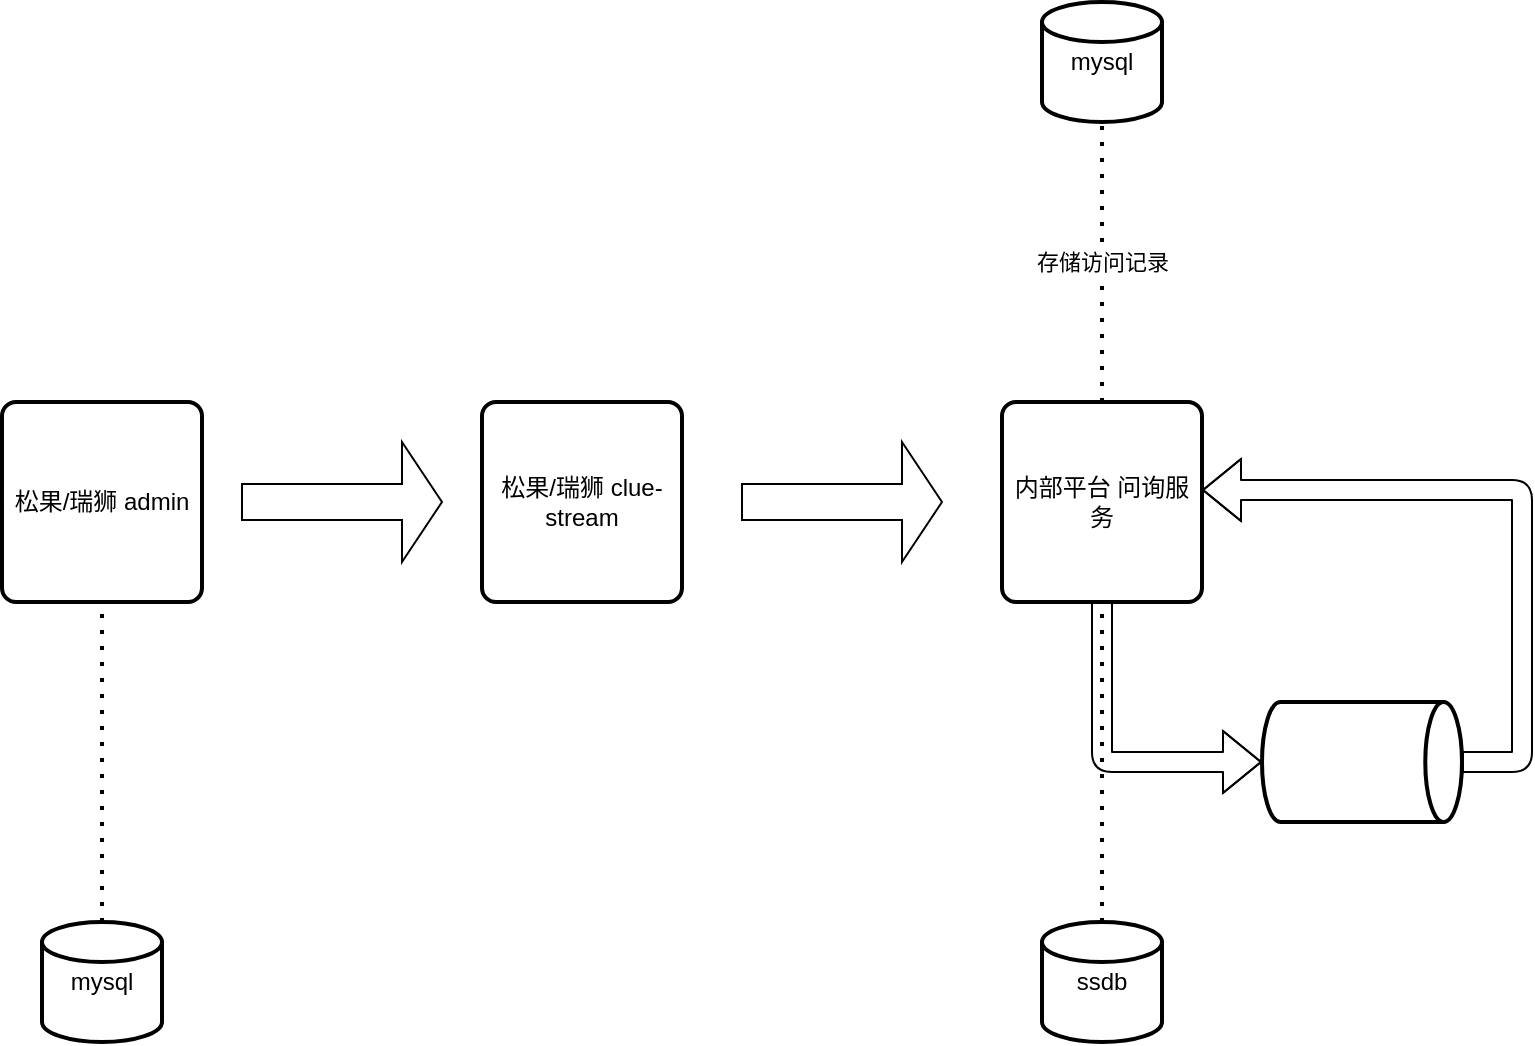 <mxfile version="14.1.9" type="github">
  <diagram id="BXUyws523mQUN5JmMcYN" name="Page-1">
    <mxGraphModel dx="1420" dy="746" grid="1" gridSize="10" guides="1" tooltips="1" connect="1" arrows="1" fold="1" page="1" pageScale="1" pageWidth="827" pageHeight="1169" math="0" shadow="0">
      <root>
        <mxCell id="0" />
        <mxCell id="1" parent="0" />
        <mxCell id="UFfflI6aAiiIzoLz6NLX-1" value="松果/瑞狮 admin" style="rounded=1;whiteSpace=wrap;html=1;absoluteArcSize=1;arcSize=14;strokeWidth=2;" vertex="1" parent="1">
          <mxGeometry x="160" y="350" width="100" height="100" as="geometry" />
        </mxCell>
        <mxCell id="UFfflI6aAiiIzoLz6NLX-2" value="ssdb" style="strokeWidth=2;html=1;shape=mxgraph.flowchart.database;whiteSpace=wrap;" vertex="1" parent="1">
          <mxGeometry x="680" y="610" width="60" height="60" as="geometry" />
        </mxCell>
        <mxCell id="UFfflI6aAiiIzoLz6NLX-3" value="内部平台 问询服务" style="rounded=1;whiteSpace=wrap;html=1;absoluteArcSize=1;arcSize=14;strokeWidth=2;" vertex="1" parent="1">
          <mxGeometry x="660" y="350" width="100" height="100" as="geometry" />
        </mxCell>
        <mxCell id="UFfflI6aAiiIzoLz6NLX-6" value="松果/瑞狮 clue-stream" style="rounded=1;whiteSpace=wrap;html=1;absoluteArcSize=1;arcSize=14;strokeWidth=2;" vertex="1" parent="1">
          <mxGeometry x="400" y="350" width="100" height="100" as="geometry" />
        </mxCell>
        <mxCell id="UFfflI6aAiiIzoLz6NLX-7" value="mysql" style="strokeWidth=2;html=1;shape=mxgraph.flowchart.database;whiteSpace=wrap;" vertex="1" parent="1">
          <mxGeometry x="180" y="610" width="60" height="60" as="geometry" />
        </mxCell>
        <mxCell id="UFfflI6aAiiIzoLz6NLX-9" value="mysql" style="strokeWidth=2;html=1;shape=mxgraph.flowchart.database;whiteSpace=wrap;" vertex="1" parent="1">
          <mxGeometry x="680" y="150" width="60" height="60" as="geometry" />
        </mxCell>
        <mxCell id="UFfflI6aAiiIzoLz6NLX-15" value="" style="strokeWidth=2;html=1;shape=mxgraph.flowchart.direct_data;whiteSpace=wrap;" vertex="1" parent="1">
          <mxGeometry x="790" y="500" width="100" height="60" as="geometry" />
        </mxCell>
        <mxCell id="UFfflI6aAiiIzoLz6NLX-22" value="" style="shape=singleArrow;whiteSpace=wrap;html=1;" vertex="1" parent="1">
          <mxGeometry x="280" y="370" width="100" height="60" as="geometry" />
        </mxCell>
        <mxCell id="UFfflI6aAiiIzoLz6NLX-23" value="" style="shape=singleArrow;whiteSpace=wrap;html=1;" vertex="1" parent="1">
          <mxGeometry x="530" y="370" width="100" height="60" as="geometry" />
        </mxCell>
        <mxCell id="UFfflI6aAiiIzoLz6NLX-25" value="存储访问记录" style="endArrow=none;dashed=1;html=1;dashPattern=1 3;strokeWidth=2;entryX=0.5;entryY=1;entryDx=0;entryDy=0;entryPerimeter=0;exitX=0.5;exitY=0;exitDx=0;exitDy=0;" edge="1" parent="1" source="UFfflI6aAiiIzoLz6NLX-3" target="UFfflI6aAiiIzoLz6NLX-9">
          <mxGeometry width="50" height="50" relative="1" as="geometry">
            <mxPoint x="710" y="340" as="sourcePoint" />
            <mxPoint x="540" y="190" as="targetPoint" />
          </mxGeometry>
        </mxCell>
        <mxCell id="UFfflI6aAiiIzoLz6NLX-27" value="" style="endArrow=none;dashed=1;html=1;dashPattern=1 3;strokeWidth=2;entryX=0.5;entryY=1;entryDx=0;entryDy=0;exitX=0.5;exitY=0;exitDx=0;exitDy=0;exitPerimeter=0;" edge="1" parent="1" source="UFfflI6aAiiIzoLz6NLX-7" target="UFfflI6aAiiIzoLz6NLX-1">
          <mxGeometry width="50" height="50" relative="1" as="geometry">
            <mxPoint x="200" y="520" as="sourcePoint" />
            <mxPoint x="250" y="470" as="targetPoint" />
          </mxGeometry>
        </mxCell>
        <mxCell id="UFfflI6aAiiIzoLz6NLX-29" value="" style="endArrow=none;dashed=1;html=1;dashPattern=1 3;strokeWidth=2;exitX=0.5;exitY=0;exitDx=0;exitDy=0;exitPerimeter=0;edgeStyle=orthogonalEdgeStyle;entryX=0.5;entryY=1;entryDx=0;entryDy=0;" edge="1" parent="1" source="UFfflI6aAiiIzoLz6NLX-2" target="UFfflI6aAiiIzoLz6NLX-3">
          <mxGeometry width="50" height="50" relative="1" as="geometry">
            <mxPoint x="850" y="650" as="sourcePoint" />
            <mxPoint x="670" y="560" as="targetPoint" />
            <Array as="points" />
          </mxGeometry>
        </mxCell>
        <mxCell id="UFfflI6aAiiIzoLz6NLX-31" value="" style="shape=flexArrow;endArrow=classic;html=1;edgeStyle=orthogonalEdgeStyle;entryX=0;entryY=0.5;entryDx=0;entryDy=0;entryPerimeter=0;exitX=0.5;exitY=1;exitDx=0;exitDy=0;" edge="1" parent="1" source="UFfflI6aAiiIzoLz6NLX-3" target="UFfflI6aAiiIzoLz6NLX-15">
          <mxGeometry width="50" height="50" relative="1" as="geometry">
            <mxPoint x="690" y="480" as="sourcePoint" />
            <mxPoint x="750" y="550" as="targetPoint" />
          </mxGeometry>
        </mxCell>
        <mxCell id="UFfflI6aAiiIzoLz6NLX-33" value="" style="shape=flexArrow;endArrow=classic;html=1;exitX=1;exitY=0.5;exitDx=0;exitDy=0;exitPerimeter=0;entryX=1;entryY=0.44;entryDx=0;entryDy=0;entryPerimeter=0;edgeStyle=orthogonalEdgeStyle;" edge="1" parent="1" source="UFfflI6aAiiIzoLz6NLX-15" target="UFfflI6aAiiIzoLz6NLX-3">
          <mxGeometry width="50" height="50" relative="1" as="geometry">
            <mxPoint x="940" y="550" as="sourcePoint" />
            <mxPoint x="990" y="500" as="targetPoint" />
            <Array as="points">
              <mxPoint x="920" y="530" />
              <mxPoint x="920" y="394" />
            </Array>
          </mxGeometry>
        </mxCell>
      </root>
    </mxGraphModel>
  </diagram>
</mxfile>
